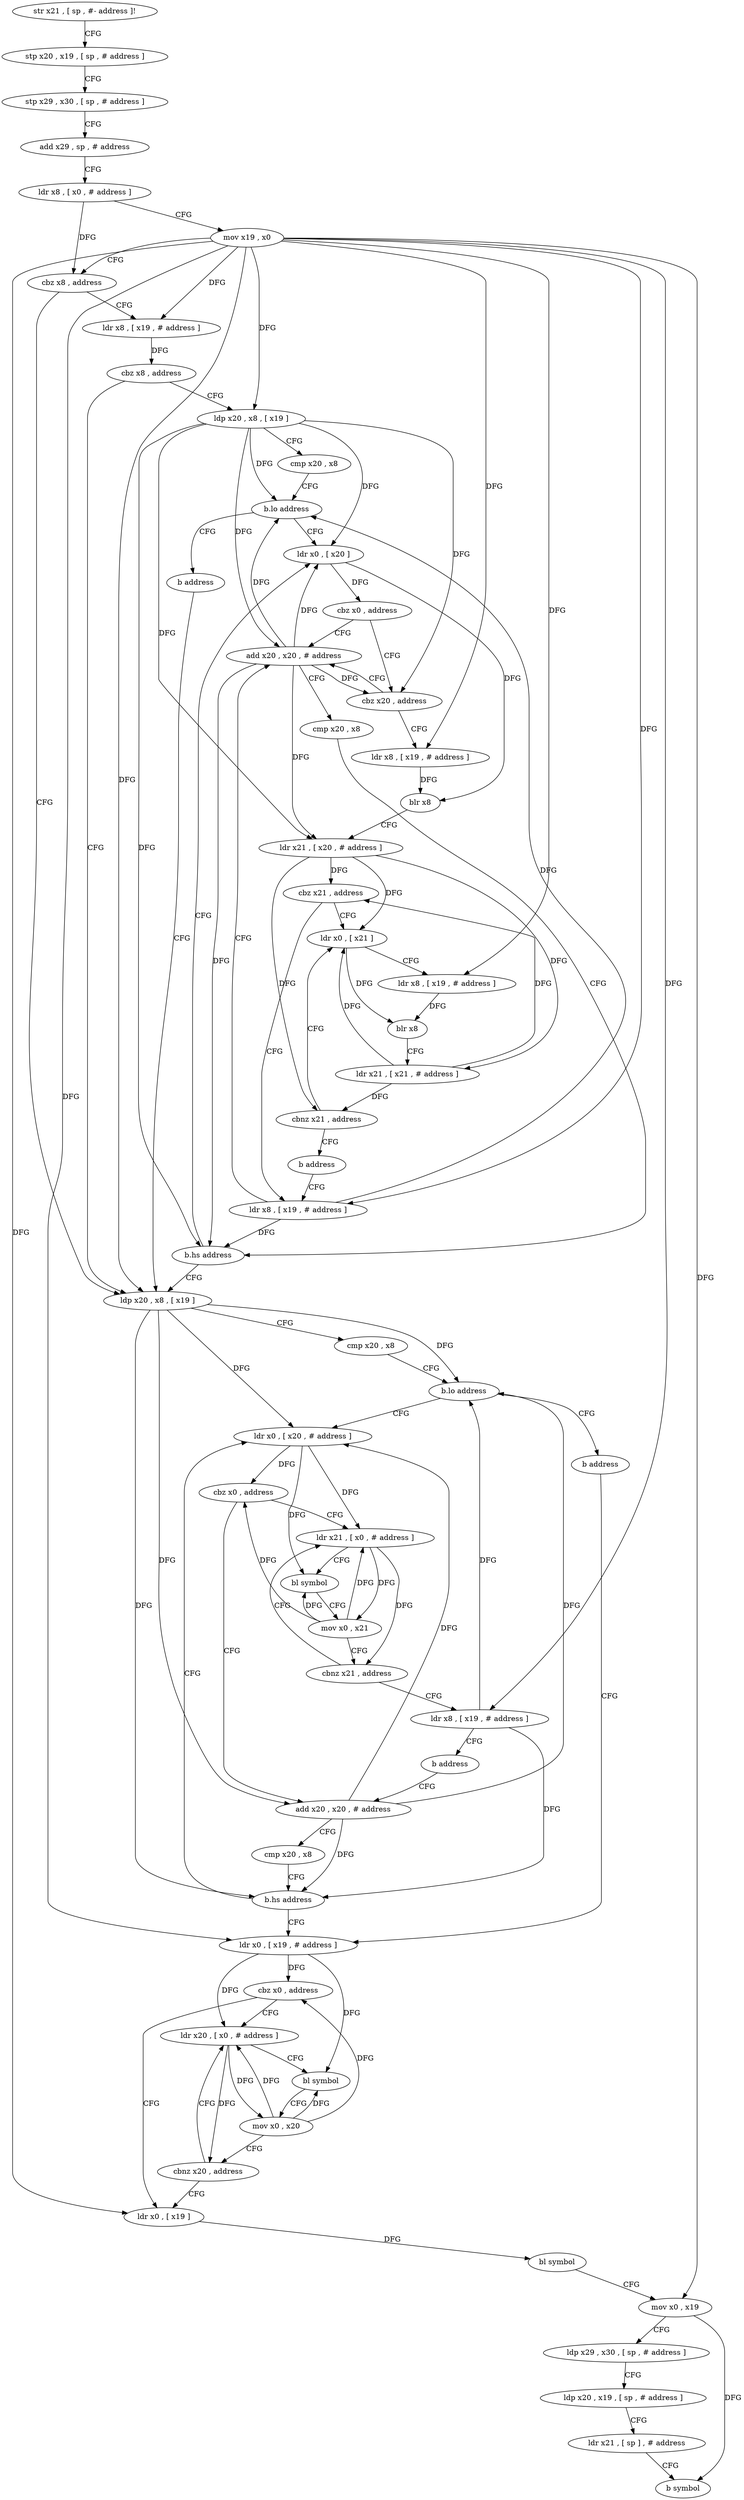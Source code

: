 digraph "func" {
"4221872" [label = "str x21 , [ sp , #- address ]!" ]
"4221876" [label = "stp x20 , x19 , [ sp , # address ]" ]
"4221880" [label = "stp x29 , x30 , [ sp , # address ]" ]
"4221884" [label = "add x29 , sp , # address" ]
"4221888" [label = "ldr x8 , [ x0 , # address ]" ]
"4221892" [label = "mov x19 , x0" ]
"4221896" [label = "cbz x8 , address" ]
"4221992" [label = "ldp x20 , x8 , [ x19 ]" ]
"4221900" [label = "ldr x8 , [ x19 , # address ]" ]
"4221996" [label = "cmp x20 , x8" ]
"4222000" [label = "b.lo address" ]
"4222020" [label = "ldr x0 , [ x20 , # address ]" ]
"4222004" [label = "b address" ]
"4221904" [label = "cbz x8 , address" ]
"4221908" [label = "ldp x20 , x8 , [ x19 ]" ]
"4222024" [label = "cbz x0 , address" ]
"4222008" [label = "add x20 , x20 , # address" ]
"4222028" [label = "ldr x21 , [ x0 , # address ]" ]
"4222052" [label = "ldr x0 , [ x19 , # address ]" ]
"4221912" [label = "cmp x20 , x8" ]
"4221916" [label = "b.lo address" ]
"4221940" [label = "ldr x0 , [ x20 ]" ]
"4221920" [label = "b address" ]
"4222012" [label = "cmp x20 , x8" ]
"4222016" [label = "b.hs address" ]
"4222032" [label = "bl symbol" ]
"4222036" [label = "mov x0 , x21" ]
"4222040" [label = "cbnz x21 , address" ]
"4222044" [label = "ldr x8 , [ x19 , # address ]" ]
"4222056" [label = "cbz x0 , address" ]
"4222076" [label = "ldr x0 , [ x19 ]" ]
"4222060" [label = "ldr x20 , [ x0 , # address ]" ]
"4221944" [label = "cbz x0 , address" ]
"4221928" [label = "add x20 , x20 , # address" ]
"4221948" [label = "cbz x20 , address" ]
"4222048" [label = "b address" ]
"4222080" [label = "bl symbol" ]
"4222084" [label = "mov x0 , x19" ]
"4222088" [label = "ldp x29 , x30 , [ sp , # address ]" ]
"4222092" [label = "ldp x20 , x19 , [ sp , # address ]" ]
"4222096" [label = "ldr x21 , [ sp ] , # address" ]
"4222100" [label = "b symbol" ]
"4222064" [label = "bl symbol" ]
"4222068" [label = "mov x0 , x20" ]
"4222072" [label = "cbnz x20 , address" ]
"4221932" [label = "cmp x20 , x8" ]
"4221936" [label = "b.hs address" ]
"4221952" [label = "ldr x8 , [ x19 , # address ]" ]
"4221956" [label = "blr x8" ]
"4221960" [label = "ldr x21 , [ x20 , # address ]" ]
"4221964" [label = "cbz x21 , address" ]
"4221924" [label = "ldr x8 , [ x19 , # address ]" ]
"4221968" [label = "ldr x0 , [ x21 ]" ]
"4221972" [label = "ldr x8 , [ x19 , # address ]" ]
"4221976" [label = "blr x8" ]
"4221980" [label = "ldr x21 , [ x21 , # address ]" ]
"4221984" [label = "cbnz x21 , address" ]
"4221988" [label = "b address" ]
"4221872" -> "4221876" [ label = "CFG" ]
"4221876" -> "4221880" [ label = "CFG" ]
"4221880" -> "4221884" [ label = "CFG" ]
"4221884" -> "4221888" [ label = "CFG" ]
"4221888" -> "4221892" [ label = "CFG" ]
"4221888" -> "4221896" [ label = "DFG" ]
"4221892" -> "4221896" [ label = "CFG" ]
"4221892" -> "4221992" [ label = "DFG" ]
"4221892" -> "4221900" [ label = "DFG" ]
"4221892" -> "4221908" [ label = "DFG" ]
"4221892" -> "4222052" [ label = "DFG" ]
"4221892" -> "4222044" [ label = "DFG" ]
"4221892" -> "4222076" [ label = "DFG" ]
"4221892" -> "4222084" [ label = "DFG" ]
"4221892" -> "4221952" [ label = "DFG" ]
"4221892" -> "4221924" [ label = "DFG" ]
"4221892" -> "4221972" [ label = "DFG" ]
"4221896" -> "4221992" [ label = "CFG" ]
"4221896" -> "4221900" [ label = "CFG" ]
"4221992" -> "4221996" [ label = "CFG" ]
"4221992" -> "4222000" [ label = "DFG" ]
"4221992" -> "4222020" [ label = "DFG" ]
"4221992" -> "4222008" [ label = "DFG" ]
"4221992" -> "4222016" [ label = "DFG" ]
"4221900" -> "4221904" [ label = "DFG" ]
"4221996" -> "4222000" [ label = "CFG" ]
"4222000" -> "4222020" [ label = "CFG" ]
"4222000" -> "4222004" [ label = "CFG" ]
"4222020" -> "4222024" [ label = "DFG" ]
"4222020" -> "4222028" [ label = "DFG" ]
"4222020" -> "4222032" [ label = "DFG" ]
"4222004" -> "4222052" [ label = "CFG" ]
"4221904" -> "4221992" [ label = "CFG" ]
"4221904" -> "4221908" [ label = "CFG" ]
"4221908" -> "4221912" [ label = "CFG" ]
"4221908" -> "4221916" [ label = "DFG" ]
"4221908" -> "4221940" [ label = "DFG" ]
"4221908" -> "4221928" [ label = "DFG" ]
"4221908" -> "4221936" [ label = "DFG" ]
"4221908" -> "4221948" [ label = "DFG" ]
"4221908" -> "4221960" [ label = "DFG" ]
"4222024" -> "4222008" [ label = "CFG" ]
"4222024" -> "4222028" [ label = "CFG" ]
"4222008" -> "4222012" [ label = "CFG" ]
"4222008" -> "4222020" [ label = "DFG" ]
"4222008" -> "4222000" [ label = "DFG" ]
"4222008" -> "4222016" [ label = "DFG" ]
"4222028" -> "4222032" [ label = "CFG" ]
"4222028" -> "4222036" [ label = "DFG" ]
"4222028" -> "4222040" [ label = "DFG" ]
"4222052" -> "4222056" [ label = "DFG" ]
"4222052" -> "4222060" [ label = "DFG" ]
"4222052" -> "4222064" [ label = "DFG" ]
"4221912" -> "4221916" [ label = "CFG" ]
"4221916" -> "4221940" [ label = "CFG" ]
"4221916" -> "4221920" [ label = "CFG" ]
"4221940" -> "4221944" [ label = "DFG" ]
"4221940" -> "4221956" [ label = "DFG" ]
"4221920" -> "4221992" [ label = "CFG" ]
"4222012" -> "4222016" [ label = "CFG" ]
"4222016" -> "4222052" [ label = "CFG" ]
"4222016" -> "4222020" [ label = "CFG" ]
"4222032" -> "4222036" [ label = "CFG" ]
"4222036" -> "4222040" [ label = "CFG" ]
"4222036" -> "4222024" [ label = "DFG" ]
"4222036" -> "4222028" [ label = "DFG" ]
"4222036" -> "4222032" [ label = "DFG" ]
"4222040" -> "4222028" [ label = "CFG" ]
"4222040" -> "4222044" [ label = "CFG" ]
"4222044" -> "4222048" [ label = "CFG" ]
"4222044" -> "4222000" [ label = "DFG" ]
"4222044" -> "4222016" [ label = "DFG" ]
"4222056" -> "4222076" [ label = "CFG" ]
"4222056" -> "4222060" [ label = "CFG" ]
"4222076" -> "4222080" [ label = "DFG" ]
"4222060" -> "4222064" [ label = "CFG" ]
"4222060" -> "4222068" [ label = "DFG" ]
"4222060" -> "4222072" [ label = "DFG" ]
"4221944" -> "4221928" [ label = "CFG" ]
"4221944" -> "4221948" [ label = "CFG" ]
"4221928" -> "4221932" [ label = "CFG" ]
"4221928" -> "4221940" [ label = "DFG" ]
"4221928" -> "4221916" [ label = "DFG" ]
"4221928" -> "4221936" [ label = "DFG" ]
"4221928" -> "4221948" [ label = "DFG" ]
"4221928" -> "4221960" [ label = "DFG" ]
"4221948" -> "4221928" [ label = "CFG" ]
"4221948" -> "4221952" [ label = "CFG" ]
"4222048" -> "4222008" [ label = "CFG" ]
"4222080" -> "4222084" [ label = "CFG" ]
"4222084" -> "4222088" [ label = "CFG" ]
"4222084" -> "4222100" [ label = "DFG" ]
"4222088" -> "4222092" [ label = "CFG" ]
"4222092" -> "4222096" [ label = "CFG" ]
"4222096" -> "4222100" [ label = "CFG" ]
"4222064" -> "4222068" [ label = "CFG" ]
"4222068" -> "4222072" [ label = "CFG" ]
"4222068" -> "4222056" [ label = "DFG" ]
"4222068" -> "4222060" [ label = "DFG" ]
"4222068" -> "4222064" [ label = "DFG" ]
"4222072" -> "4222060" [ label = "CFG" ]
"4222072" -> "4222076" [ label = "CFG" ]
"4221932" -> "4221936" [ label = "CFG" ]
"4221936" -> "4221992" [ label = "CFG" ]
"4221936" -> "4221940" [ label = "CFG" ]
"4221952" -> "4221956" [ label = "DFG" ]
"4221956" -> "4221960" [ label = "CFG" ]
"4221960" -> "4221964" [ label = "DFG" ]
"4221960" -> "4221968" [ label = "DFG" ]
"4221960" -> "4221980" [ label = "DFG" ]
"4221960" -> "4221984" [ label = "DFG" ]
"4221964" -> "4221924" [ label = "CFG" ]
"4221964" -> "4221968" [ label = "CFG" ]
"4221924" -> "4221928" [ label = "CFG" ]
"4221924" -> "4221916" [ label = "DFG" ]
"4221924" -> "4221936" [ label = "DFG" ]
"4221968" -> "4221972" [ label = "CFG" ]
"4221968" -> "4221976" [ label = "DFG" ]
"4221972" -> "4221976" [ label = "DFG" ]
"4221976" -> "4221980" [ label = "CFG" ]
"4221980" -> "4221984" [ label = "DFG" ]
"4221980" -> "4221964" [ label = "DFG" ]
"4221980" -> "4221968" [ label = "DFG" ]
"4221984" -> "4221968" [ label = "CFG" ]
"4221984" -> "4221988" [ label = "CFG" ]
"4221988" -> "4221924" [ label = "CFG" ]
}
